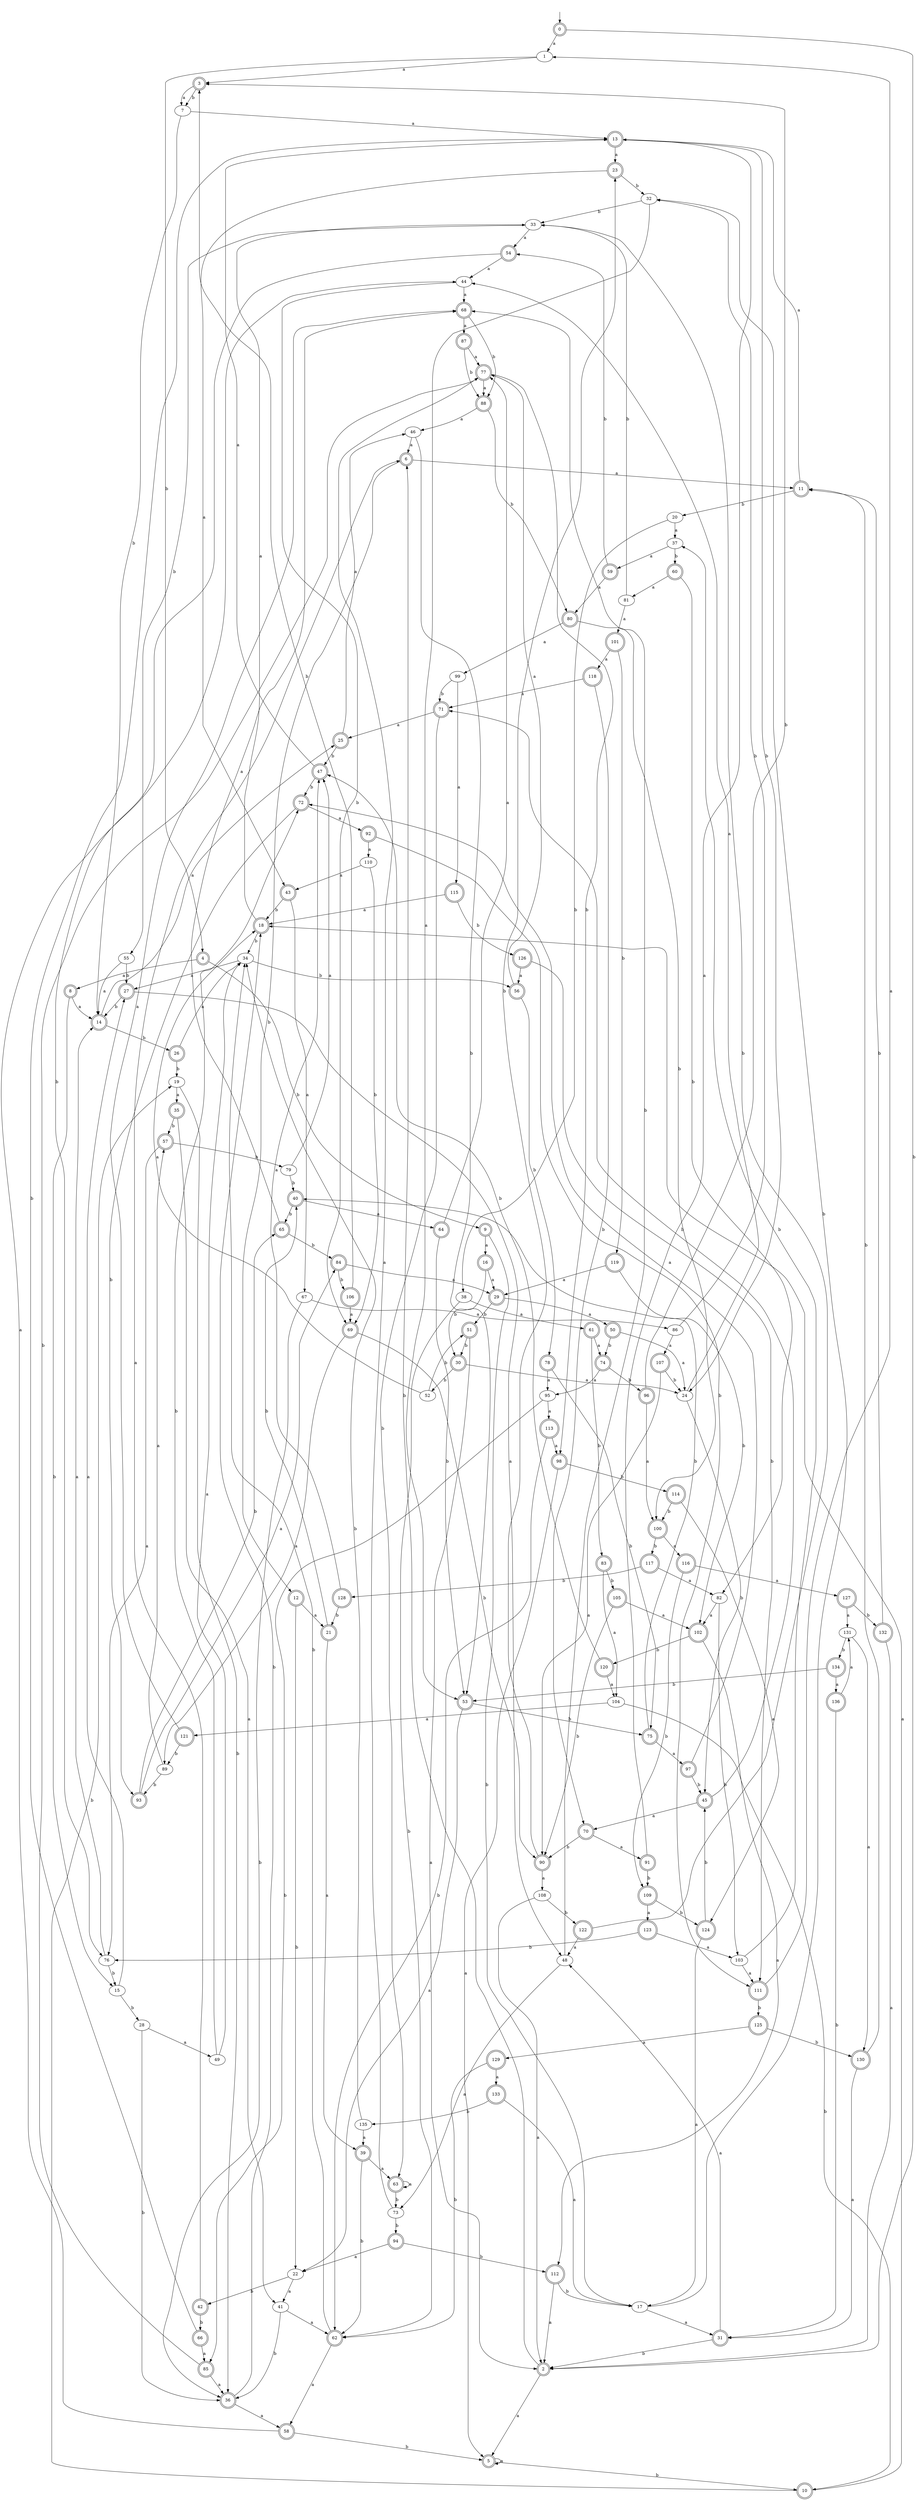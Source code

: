 digraph RandomDFA {
  __start0 [label="", shape=none];
  __start0 -> 0 [label=""];
  0 [shape=circle] [shape=doublecircle]
  0 -> 1 [label="a"]
  0 -> 2 [label="b"]
  1
  1 -> 3 [label="a"]
  1 -> 4 [label="b"]
  2 [shape=doublecircle]
  2 -> 5 [label="a"]
  2 -> 6 [label="b"]
  3 [shape=doublecircle]
  3 -> 7 [label="a"]
  3 -> 7 [label="b"]
  4 [shape=doublecircle]
  4 -> 8 [label="a"]
  4 -> 9 [label="b"]
  5 [shape=doublecircle]
  5 -> 5 [label="a"]
  5 -> 10 [label="b"]
  6 [shape=doublecircle]
  6 -> 11 [label="a"]
  6 -> 12 [label="b"]
  7
  7 -> 13 [label="a"]
  7 -> 14 [label="b"]
  8 [shape=doublecircle]
  8 -> 14 [label="a"]
  8 -> 15 [label="b"]
  9 [shape=doublecircle]
  9 -> 16 [label="a"]
  9 -> 17 [label="b"]
  10 [shape=doublecircle]
  10 -> 18 [label="a"]
  10 -> 19 [label="b"]
  11 [shape=doublecircle]
  11 -> 13 [label="a"]
  11 -> 20 [label="b"]
  12 [shape=doublecircle]
  12 -> 21 [label="a"]
  12 -> 22 [label="b"]
  13 [shape=doublecircle]
  13 -> 23 [label="a"]
  13 -> 24 [label="b"]
  14 [shape=doublecircle]
  14 -> 25 [label="a"]
  14 -> 26 [label="b"]
  15
  15 -> 27 [label="a"]
  15 -> 28 [label="b"]
  16 [shape=doublecircle]
  16 -> 29 [label="a"]
  16 -> 30 [label="b"]
  17
  17 -> 31 [label="a"]
  17 -> 32 [label="b"]
  18 [shape=doublecircle]
  18 -> 33 [label="a"]
  18 -> 34 [label="b"]
  19
  19 -> 35 [label="a"]
  19 -> 36 [label="b"]
  20
  20 -> 37 [label="a"]
  20 -> 38 [label="b"]
  21 [shape=doublecircle]
  21 -> 39 [label="a"]
  21 -> 40 [label="b"]
  22
  22 -> 41 [label="a"]
  22 -> 42 [label="b"]
  23 [shape=doublecircle]
  23 -> 43 [label="a"]
  23 -> 32 [label="b"]
  24
  24 -> 44 [label="a"]
  24 -> 45 [label="b"]
  25 [shape=doublecircle]
  25 -> 46 [label="a"]
  25 -> 47 [label="b"]
  26 [shape=doublecircle]
  26 -> 34 [label="a"]
  26 -> 19 [label="b"]
  27 [shape=doublecircle]
  27 -> 48 [label="a"]
  27 -> 14 [label="b"]
  28
  28 -> 49 [label="a"]
  28 -> 36 [label="b"]
  29 [shape=doublecircle]
  29 -> 50 [label="a"]
  29 -> 51 [label="b"]
  30 [shape=doublecircle]
  30 -> 24 [label="a"]
  30 -> 52 [label="b"]
  31 [shape=doublecircle]
  31 -> 48 [label="a"]
  31 -> 2 [label="b"]
  32
  32 -> 53 [label="a"]
  32 -> 33 [label="b"]
  33
  33 -> 54 [label="a"]
  33 -> 55 [label="b"]
  34
  34 -> 27 [label="a"]
  34 -> 56 [label="b"]
  35 [shape=doublecircle]
  35 -> 41 [label="a"]
  35 -> 57 [label="b"]
  36 [shape=doublecircle]
  36 -> 58 [label="a"]
  36 -> 18 [label="b"]
  37
  37 -> 59 [label="a"]
  37 -> 60 [label="b"]
  38
  38 -> 61 [label="a"]
  38 -> 62 [label="b"]
  39 [shape=doublecircle]
  39 -> 63 [label="a"]
  39 -> 62 [label="b"]
  40 [shape=doublecircle]
  40 -> 64 [label="a"]
  40 -> 65 [label="b"]
  41
  41 -> 62 [label="a"]
  41 -> 36 [label="b"]
  42 [shape=doublecircle]
  42 -> 6 [label="a"]
  42 -> 66 [label="b"]
  43 [shape=doublecircle]
  43 -> 67 [label="a"]
  43 -> 18 [label="b"]
  44
  44 -> 68 [label="a"]
  44 -> 69 [label="b"]
  45 [shape=doublecircle]
  45 -> 70 [label="a"]
  45 -> 71 [label="b"]
  46
  46 -> 6 [label="a"]
  46 -> 53 [label="b"]
  47 [shape=doublecircle]
  47 -> 13 [label="a"]
  47 -> 72 [label="b"]
  48
  48 -> 73 [label="a"]
  48 -> 68 [label="b"]
  49
  49 -> 34 [label="a"]
  49 -> 72 [label="b"]
  50 [shape=doublecircle]
  50 -> 24 [label="a"]
  50 -> 74 [label="b"]
  51 [shape=doublecircle]
  51 -> 2 [label="a"]
  51 -> 30 [label="b"]
  52
  52 -> 18 [label="a"]
  52 -> 51 [label="b"]
  53 [shape=doublecircle]
  53 -> 22 [label="a"]
  53 -> 75 [label="b"]
  54 [shape=doublecircle]
  54 -> 44 [label="a"]
  54 -> 76 [label="b"]
  55
  55 -> 14 [label="a"]
  55 -> 27 [label="b"]
  56 [shape=doublecircle]
  56 -> 77 [label="a"]
  56 -> 78 [label="b"]
  57 [shape=doublecircle]
  57 -> 76 [label="a"]
  57 -> 79 [label="b"]
  58 [shape=doublecircle]
  58 -> 44 [label="a"]
  58 -> 5 [label="b"]
  59 [shape=doublecircle]
  59 -> 80 [label="a"]
  59 -> 54 [label="b"]
  60 [shape=doublecircle]
  60 -> 81 [label="a"]
  60 -> 82 [label="b"]
  61 [shape=doublecircle]
  61 -> 74 [label="a"]
  61 -> 83 [label="b"]
  62 [shape=doublecircle]
  62 -> 58 [label="a"]
  62 -> 34 [label="b"]
  63 [shape=doublecircle]
  63 -> 63 [label="a"]
  63 -> 73 [label="b"]
  64 [shape=doublecircle]
  64 -> 77 [label="a"]
  64 -> 53 [label="b"]
  65 [shape=doublecircle]
  65 -> 68 [label="a"]
  65 -> 84 [label="b"]
  66 [shape=doublecircle]
  66 -> 85 [label="a"]
  66 -> 13 [label="b"]
  67
  67 -> 86 [label="a"]
  67 -> 36 [label="b"]
  68 [shape=doublecircle]
  68 -> 87 [label="a"]
  68 -> 88 [label="b"]
  69 [shape=doublecircle]
  69 -> 89 [label="a"]
  69 -> 90 [label="b"]
  70 [shape=doublecircle]
  70 -> 91 [label="a"]
  70 -> 90 [label="b"]
  71 [shape=doublecircle]
  71 -> 25 [label="a"]
  71 -> 63 [label="b"]
  72 [shape=doublecircle]
  72 -> 92 [label="a"]
  72 -> 93 [label="b"]
  73
  73 -> 77 [label="a"]
  73 -> 94 [label="b"]
  74 [shape=doublecircle]
  74 -> 95 [label="a"]
  74 -> 96 [label="b"]
  75 [shape=doublecircle]
  75 -> 97 [label="a"]
  75 -> 40 [label="b"]
  76
  76 -> 14 [label="a"]
  76 -> 15 [label="b"]
  77 [shape=doublecircle]
  77 -> 88 [label="a"]
  77 -> 98 [label="b"]
  78 [shape=doublecircle]
  78 -> 95 [label="a"]
  78 -> 75 [label="b"]
  79
  79 -> 47 [label="a"]
  79 -> 40 [label="b"]
  80 [shape=doublecircle]
  80 -> 99 [label="a"]
  80 -> 100 [label="b"]
  81
  81 -> 101 [label="a"]
  81 -> 33 [label="b"]
  82
  82 -> 102 [label="a"]
  82 -> 103 [label="b"]
  83 [shape=doublecircle]
  83 -> 104 [label="a"]
  83 -> 105 [label="b"]
  84 [shape=doublecircle]
  84 -> 29 [label="a"]
  84 -> 106 [label="b"]
  85 [shape=doublecircle]
  85 -> 36 [label="a"]
  85 -> 77 [label="b"]
  86
  86 -> 107 [label="a"]
  86 -> 32 [label="b"]
  87 [shape=doublecircle]
  87 -> 77 [label="a"]
  87 -> 88 [label="b"]
  88 [shape=doublecircle]
  88 -> 46 [label="a"]
  88 -> 80 [label="b"]
  89
  89 -> 57 [label="a"]
  89 -> 93 [label="b"]
  90 [shape=doublecircle]
  90 -> 108 [label="a"]
  90 -> 23 [label="b"]
  91 [shape=doublecircle]
  91 -> 13 [label="a"]
  91 -> 109 [label="b"]
  92 [shape=doublecircle]
  92 -> 110 [label="a"]
  92 -> 111 [label="b"]
  93 [shape=doublecircle]
  93 -> 84 [label="a"]
  93 -> 65 [label="b"]
  94 [shape=doublecircle]
  94 -> 22 [label="a"]
  94 -> 112 [label="b"]
  95
  95 -> 113 [label="a"]
  95 -> 85 [label="b"]
  96 [shape=doublecircle]
  96 -> 100 [label="a"]
  96 -> 3 [label="b"]
  97 [shape=doublecircle]
  97 -> 72 [label="a"]
  97 -> 45 [label="b"]
  98 [shape=doublecircle]
  98 -> 5 [label="a"]
  98 -> 114 [label="b"]
  99
  99 -> 115 [label="a"]
  99 -> 71 [label="b"]
  100 [shape=doublecircle]
  100 -> 116 [label="a"]
  100 -> 117 [label="b"]
  101 [shape=doublecircle]
  101 -> 118 [label="a"]
  101 -> 119 [label="b"]
  102 [shape=doublecircle]
  102 -> 112 [label="a"]
  102 -> 120 [label="b"]
  103
  103 -> 111 [label="a"]
  103 -> 37 [label="b"]
  104
  104 -> 121 [label="a"]
  104 -> 10 [label="b"]
  105 [shape=doublecircle]
  105 -> 102 [label="a"]
  105 -> 90 [label="b"]
  106 [shape=doublecircle]
  106 -> 69 [label="a"]
  106 -> 3 [label="b"]
  107 [shape=doublecircle]
  107 -> 90 [label="a"]
  107 -> 24 [label="b"]
  108
  108 -> 2 [label="a"]
  108 -> 122 [label="b"]
  109 [shape=doublecircle]
  109 -> 123 [label="a"]
  109 -> 124 [label="b"]
  110
  110 -> 43 [label="a"]
  110 -> 69 [label="b"]
  111 [shape=doublecircle]
  111 -> 1 [label="a"]
  111 -> 125 [label="b"]
  112 [shape=doublecircle]
  112 -> 2 [label="a"]
  112 -> 17 [label="b"]
  113 [shape=doublecircle]
  113 -> 98 [label="a"]
  113 -> 62 [label="b"]
  114 [shape=doublecircle]
  114 -> 124 [label="a"]
  114 -> 100 [label="b"]
  115 [shape=doublecircle]
  115 -> 18 [label="a"]
  115 -> 126 [label="b"]
  116 [shape=doublecircle]
  116 -> 127 [label="a"]
  116 -> 109 [label="b"]
  117 [shape=doublecircle]
  117 -> 82 [label="a"]
  117 -> 128 [label="b"]
  118 [shape=doublecircle]
  118 -> 71 [label="a"]
  118 -> 70 [label="b"]
  119 [shape=doublecircle]
  119 -> 29 [label="a"]
  119 -> 102 [label="b"]
  120 [shape=doublecircle]
  120 -> 104 [label="a"]
  120 -> 47 [label="b"]
  121 [shape=doublecircle]
  121 -> 68 [label="a"]
  121 -> 89 [label="b"]
  122 [shape=doublecircle]
  122 -> 48 [label="a"]
  122 -> 33 [label="b"]
  123 [shape=doublecircle]
  123 -> 103 [label="a"]
  123 -> 76 [label="b"]
  124 [shape=doublecircle]
  124 -> 17 [label="a"]
  124 -> 45 [label="b"]
  125 [shape=doublecircle]
  125 -> 129 [label="a"]
  125 -> 130 [label="b"]
  126 [shape=doublecircle]
  126 -> 56 [label="a"]
  126 -> 111 [label="b"]
  127 [shape=doublecircle]
  127 -> 131 [label="a"]
  127 -> 132 [label="b"]
  128 [shape=doublecircle]
  128 -> 47 [label="a"]
  128 -> 21 [label="b"]
  129 [shape=doublecircle]
  129 -> 133 [label="a"]
  129 -> 62 [label="b"]
  130 [shape=doublecircle]
  130 -> 31 [label="a"]
  130 -> 11 [label="b"]
  131
  131 -> 130 [label="a"]
  131 -> 134 [label="b"]
  132 [shape=doublecircle]
  132 -> 2 [label="a"]
  132 -> 11 [label="b"]
  133 [shape=doublecircle]
  133 -> 17 [label="a"]
  133 -> 135 [label="b"]
  134 [shape=doublecircle]
  134 -> 136 [label="a"]
  134 -> 53 [label="b"]
  135
  135 -> 39 [label="a"]
  135 -> 34 [label="b"]
  136 [shape=doublecircle]
  136 -> 131 [label="a"]
  136 -> 31 [label="b"]
}
